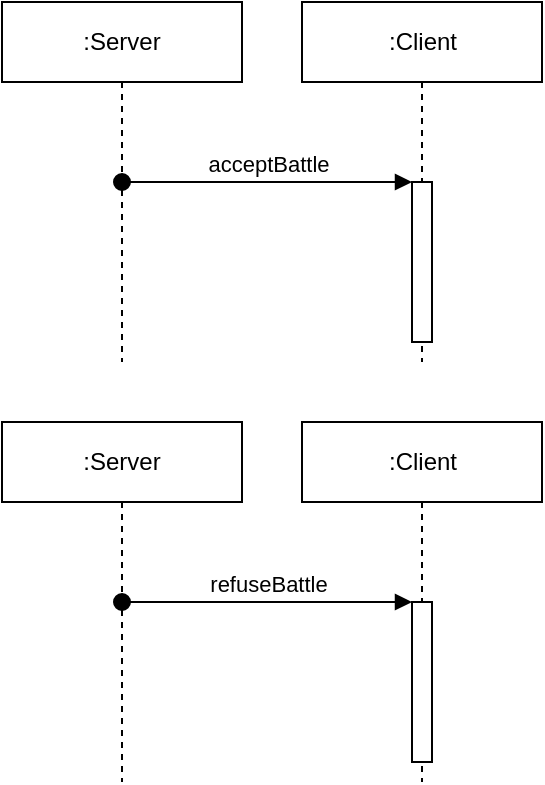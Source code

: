 <mxfile version="12.5.3" type="device"><diagram name="Page-1" id="13e1069c-82ec-6db2-03f1-153e76fe0fe0"><mxGraphModel dx="447" dy="461" grid="1" gridSize="10" guides="1" tooltips="1" connect="1" arrows="1" fold="1" page="1" pageScale="1" pageWidth="1100" pageHeight="850" background="#ffffff" math="0" shadow="0"><root><mxCell id="0"/><mxCell id="1" parent="0"/><mxCell id="49zkkYz5CftgMM3ZoE-w-2" value=":Client" style="html=1;points=[];perimeter=orthogonalPerimeter;shape=umlLifeline;participant=label;fontFamily=Helvetica;fontSize=12;fontColor=#000000;align=center;strokeColor=#000000;fillColor=#ffffff;recursiveResize=0;container=1;collapsible=0;" parent="1" vertex="1"><mxGeometry x="240" y="120" width="120" height="180" as="geometry"/></mxCell><mxCell id="49zkkYz5CftgMM3ZoE-w-18" value="" style="html=1;points=[];perimeter=orthogonalPerimeter;" parent="49zkkYz5CftgMM3ZoE-w-2" vertex="1"><mxGeometry x="55" y="90" width="10" height="80" as="geometry"/></mxCell><mxCell id="49zkkYz5CftgMM3ZoE-w-3" value=":Server" style="shape=umlLifeline;perimeter=lifelinePerimeter;whiteSpace=wrap;html=1;container=1;collapsible=0;recursiveResize=0;outlineConnect=0;" parent="1" vertex="1"><mxGeometry x="90" y="120" width="120" height="180" as="geometry"/></mxCell><mxCell id="49zkkYz5CftgMM3ZoE-w-19" value="acceptBattle" style="html=1;verticalAlign=bottom;startArrow=oval;endArrow=block;startSize=8;" parent="1" source="49zkkYz5CftgMM3ZoE-w-3" target="49zkkYz5CftgMM3ZoE-w-18" edge="1"><mxGeometry relative="1" as="geometry"><mxPoint x="235" y="210" as="sourcePoint"/><Array as="points"><mxPoint x="190" y="210"/></Array></mxGeometry></mxCell><mxCell id="49zkkYz5CftgMM3ZoE-w-20" value=":Client" style="html=1;points=[];perimeter=orthogonalPerimeter;shape=umlLifeline;participant=label;fontFamily=Helvetica;fontSize=12;fontColor=#000000;align=center;strokeColor=#000000;fillColor=#ffffff;recursiveResize=0;container=1;collapsible=0;" parent="1" vertex="1"><mxGeometry x="240" y="330" width="120" height="180" as="geometry"/></mxCell><mxCell id="49zkkYz5CftgMM3ZoE-w-21" value="" style="html=1;points=[];perimeter=orthogonalPerimeter;" parent="49zkkYz5CftgMM3ZoE-w-20" vertex="1"><mxGeometry x="55" y="90" width="10" height="80" as="geometry"/></mxCell><mxCell id="49zkkYz5CftgMM3ZoE-w-22" value=":Server" style="shape=umlLifeline;perimeter=lifelinePerimeter;whiteSpace=wrap;html=1;container=1;collapsible=0;recursiveResize=0;outlineConnect=0;" parent="1" vertex="1"><mxGeometry x="90" y="330" width="120" height="180" as="geometry"/></mxCell><mxCell id="49zkkYz5CftgMM3ZoE-w-23" value="refuseBattle" style="html=1;verticalAlign=bottom;startArrow=oval;endArrow=block;startSize=8;" parent="1" source="49zkkYz5CftgMM3ZoE-w-22" target="49zkkYz5CftgMM3ZoE-w-21" edge="1"><mxGeometry relative="1" as="geometry"><mxPoint x="235" y="420" as="sourcePoint"/><Array as="points"><mxPoint x="190" y="420"/></Array></mxGeometry></mxCell></root></mxGraphModel></diagram></mxfile>